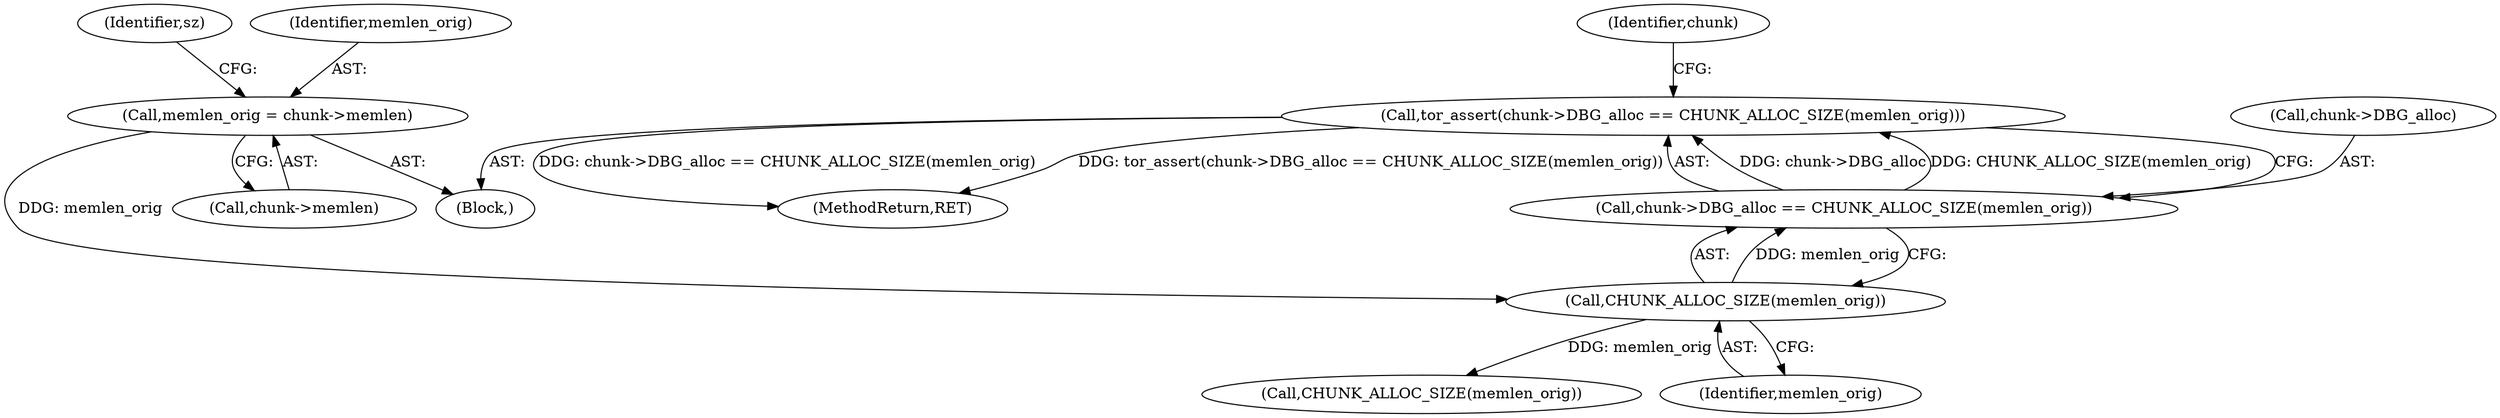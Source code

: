 digraph "1_tor_3cea86eb2fbb65949673eb4ba8ebb695c87a57ce@API" {
"1000146" [label="(Call,tor_assert(chunk->DBG_alloc == CHUNK_ALLOC_SIZE(memlen_orig)))"];
"1000147" [label="(Call,chunk->DBG_alloc == CHUNK_ALLOC_SIZE(memlen_orig))"];
"1000151" [label="(Call,CHUNK_ALLOC_SIZE(memlen_orig))"];
"1000106" [label="(Call,memlen_orig = chunk->memlen)"];
"1000108" [label="(Call,chunk->memlen)"];
"1000168" [label="(MethodReturn,RET)"];
"1000103" [label="(Block,)"];
"1000164" [label="(Call,CHUNK_ALLOC_SIZE(memlen_orig))"];
"1000147" [label="(Call,chunk->DBG_alloc == CHUNK_ALLOC_SIZE(memlen_orig))"];
"1000148" [label="(Call,chunk->DBG_alloc)"];
"1000146" [label="(Call,tor_assert(chunk->DBG_alloc == CHUNK_ALLOC_SIZE(memlen_orig)))"];
"1000107" [label="(Identifier,memlen_orig)"];
"1000106" [label="(Call,memlen_orig = chunk->memlen)"];
"1000152" [label="(Identifier,memlen_orig)"];
"1000113" [label="(Identifier,sz)"];
"1000151" [label="(Call,CHUNK_ALLOC_SIZE(memlen_orig))"];
"1000155" [label="(Identifier,chunk)"];
"1000146" -> "1000103"  [label="AST: "];
"1000146" -> "1000147"  [label="CFG: "];
"1000147" -> "1000146"  [label="AST: "];
"1000155" -> "1000146"  [label="CFG: "];
"1000146" -> "1000168"  [label="DDG: tor_assert(chunk->DBG_alloc == CHUNK_ALLOC_SIZE(memlen_orig))"];
"1000146" -> "1000168"  [label="DDG: chunk->DBG_alloc == CHUNK_ALLOC_SIZE(memlen_orig)"];
"1000147" -> "1000146"  [label="DDG: chunk->DBG_alloc"];
"1000147" -> "1000146"  [label="DDG: CHUNK_ALLOC_SIZE(memlen_orig)"];
"1000147" -> "1000151"  [label="CFG: "];
"1000148" -> "1000147"  [label="AST: "];
"1000151" -> "1000147"  [label="AST: "];
"1000151" -> "1000147"  [label="DDG: memlen_orig"];
"1000151" -> "1000152"  [label="CFG: "];
"1000152" -> "1000151"  [label="AST: "];
"1000106" -> "1000151"  [label="DDG: memlen_orig"];
"1000151" -> "1000164"  [label="DDG: memlen_orig"];
"1000106" -> "1000103"  [label="AST: "];
"1000106" -> "1000108"  [label="CFG: "];
"1000107" -> "1000106"  [label="AST: "];
"1000108" -> "1000106"  [label="AST: "];
"1000113" -> "1000106"  [label="CFG: "];
}
